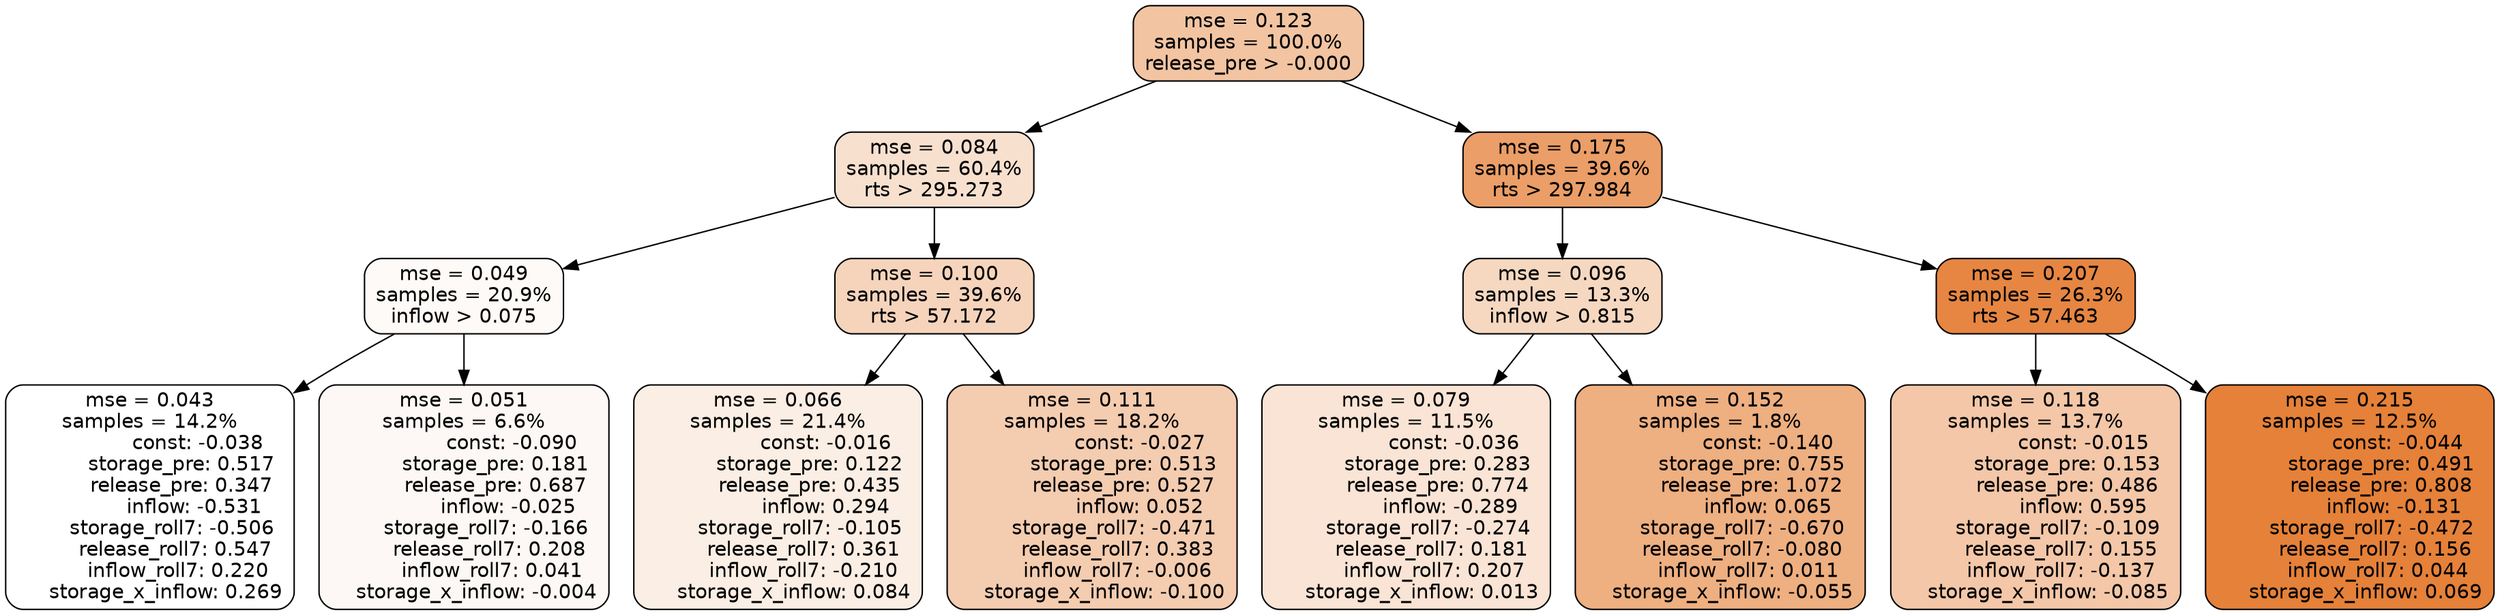 digraph tree {
node [shape=rectangle, style="filled, rounded", color="black", fontname=helvetica] ;
edge [fontname=helvetica] ;
	"0" [label="mse = 0.123
samples = 100.0%
release_pre > -0.000", fillcolor="#f2c4a2"]
	"1" [label="mse = 0.084
samples = 60.4%
rts > 295.273", fillcolor="#f8e0cf"]
	"8" [label="mse = 0.175
samples = 39.6%
rts > 297.984", fillcolor="#eb9e67"]
	"5" [label="mse = 0.049
samples = 20.9%
inflow > 0.075", fillcolor="#fefaf7"]
	"2" [label="mse = 0.100
samples = 39.6%
rts > 57.172", fillcolor="#f6d4bc"]
	"12" [label="mse = 0.096
samples = 13.3%
inflow > 0.815", fillcolor="#f6d8c1"]
	"9" [label="mse = 0.207
samples = 26.3%
rts > 57.463", fillcolor="#e68642"]
	"6" [label="mse = 0.043
samples = 14.2%
               const: -0.038
          storage_pre: 0.517
          release_pre: 0.347
              inflow: -0.531
       storage_roll7: -0.506
        release_roll7: 0.547
         inflow_roll7: 0.220
     storage_x_inflow: 0.269", fillcolor="#ffffff"]
	"7" [label="mse = 0.051
samples = 6.6%
               const: -0.090
          storage_pre: 0.181
          release_pre: 0.687
              inflow: -0.025
       storage_roll7: -0.166
        release_roll7: 0.208
         inflow_roll7: 0.041
    storage_x_inflow: -0.004", fillcolor="#fdf8f5"]
	"3" [label="mse = 0.066
samples = 21.4%
               const: -0.016
          storage_pre: 0.122
          release_pre: 0.435
               inflow: 0.294
       storage_roll7: -0.105
        release_roll7: 0.361
        inflow_roll7: -0.210
     storage_x_inflow: 0.084", fillcolor="#fbeee4"]
	"4" [label="mse = 0.111
samples = 18.2%
               const: -0.027
          storage_pre: 0.513
          release_pre: 0.527
               inflow: 0.052
       storage_roll7: -0.471
        release_roll7: 0.383
        inflow_roll7: -0.006
    storage_x_inflow: -0.100", fillcolor="#f4ccb0"]
	"13" [label="mse = 0.079
samples = 11.5%
               const: -0.036
          storage_pre: 0.283
          release_pre: 0.774
              inflow: -0.289
       storage_roll7: -0.274
        release_roll7: 0.181
         inflow_roll7: 0.207
     storage_x_inflow: 0.013", fillcolor="#f9e4d5"]
	"14" [label="mse = 0.152
samples = 1.8%
               const: -0.140
          storage_pre: 0.755
          release_pre: 1.072
               inflow: 0.065
       storage_roll7: -0.670
       release_roll7: -0.080
         inflow_roll7: 0.011
    storage_x_inflow: -0.055", fillcolor="#eeaf81"]
	"10" [label="mse = 0.118
samples = 13.7%
               const: -0.015
          storage_pre: 0.153
          release_pre: 0.486
               inflow: 0.595
       storage_roll7: -0.109
        release_roll7: 0.155
        inflow_roll7: -0.137
    storage_x_inflow: -0.085", fillcolor="#f3c7a8"]
	"11" [label="mse = 0.215
samples = 12.5%
               const: -0.044
          storage_pre: 0.491
          release_pre: 0.808
              inflow: -0.131
       storage_roll7: -0.472
        release_roll7: 0.156
         inflow_roll7: 0.044
     storage_x_inflow: 0.069", fillcolor="#e58139"]

	"0" -> "1"
	"0" -> "8"
	"1" -> "2"
	"1" -> "5"
	"8" -> "9"
	"8" -> "12"
	"5" -> "6"
	"5" -> "7"
	"2" -> "3"
	"2" -> "4"
	"12" -> "13"
	"12" -> "14"
	"9" -> "10"
	"9" -> "11"
}